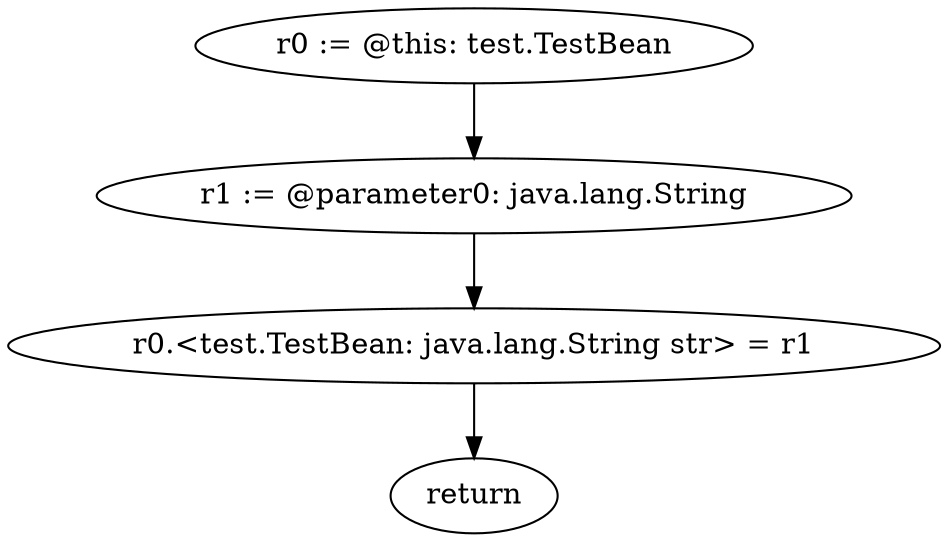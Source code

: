 digraph "unitGraph" {
    "r0 := @this: test.TestBean"
    "r1 := @parameter0: java.lang.String"
    "r0.<test.TestBean: java.lang.String str> = r1"
    "return"
    "r0 := @this: test.TestBean"->"r1 := @parameter0: java.lang.String";
    "r1 := @parameter0: java.lang.String"->"r0.<test.TestBean: java.lang.String str> = r1";
    "r0.<test.TestBean: java.lang.String str> = r1"->"return";
}
